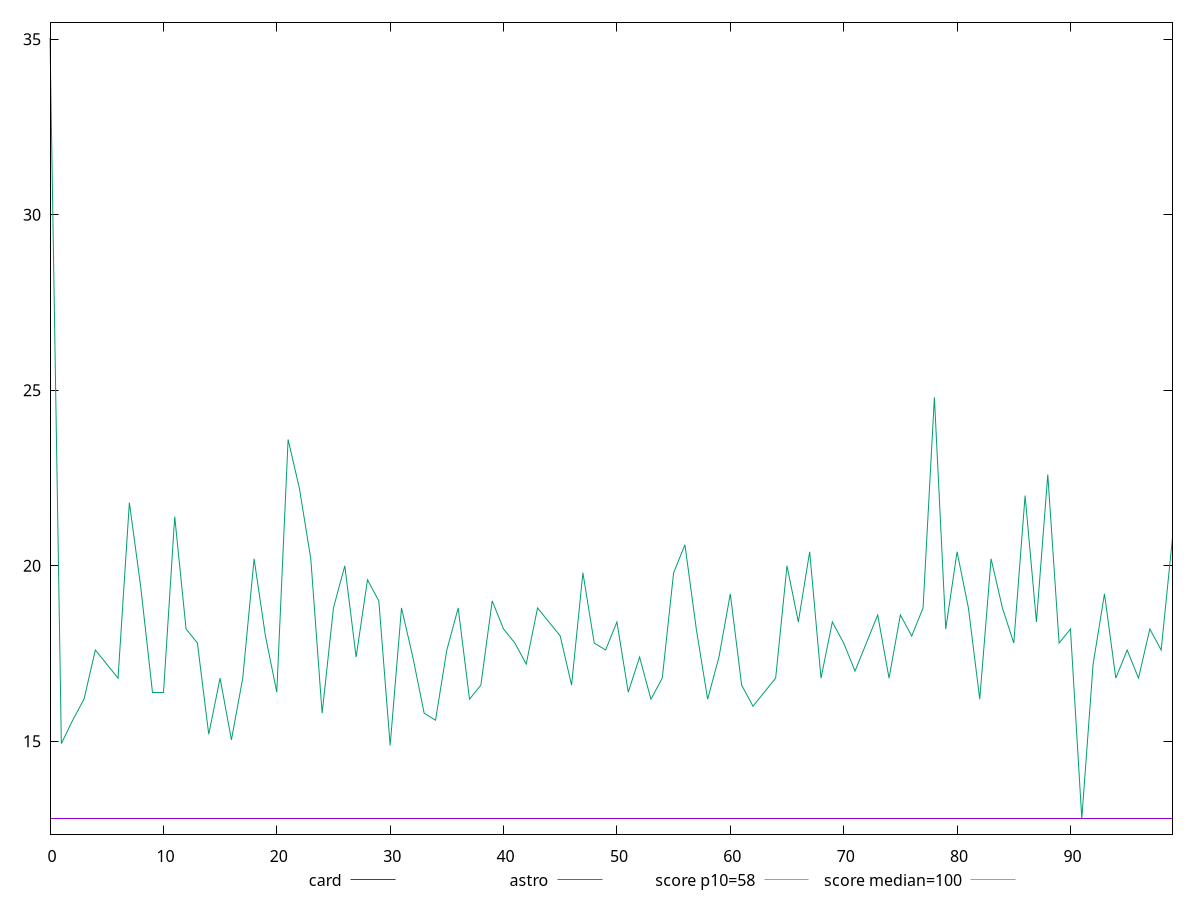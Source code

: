 reset

$card <<EOF
0 12.8
1 12.8
2 12.8
3 12.8
4 12.8
5 12.8
6 12.8
7 12.8
8 12.8
9 12.8
10 12.8
11 12.8
12 12.8
13 12.8
14 12.8
15 12.8
16 12.8
17 12.8
18 12.8
19 12.8
20 12.8
21 12.8
22 12.8
23 12.8
24 12.8
25 12.8
26 12.8
27 12.8
28 12.8
29 12.8
30 12.8
31 12.8
32 12.8
33 12.8
34 12.8
35 12.8
36 12.8
37 12.8
38 12.8
39 12.8
40 12.8
41 12.8
42 12.8
43 12.8
44 12.8
45 12.8
46 12.8
47 12.8
48 12.8
49 12.8
50 12.8
51 12.8
52 12.8
53 12.8
54 12.8
55 12.8
56 12.8
57 12.8
58 12.8
59 12.8
60 12.8
62 12.8
63 12.8
64 12.8
65 12.8
66 12.8
67 12.8
68 12.8
69 12.8
70 12.8
71 12.8
72 12.8
73 12.8
74 12.8
75 12.8
76 12.8
77 12.8
78 12.8
79 12.8
80 12.8
81 12.8
82 12.8
83 12.8
84 12.8
85 12.8
86 12.8
87 12.8
88 12.8
89 12.8
90 12.8
91 12.8
92 12.8
93 12.8
94 12.8
95 12.8
96 12.8
97 12.8
98 12.8
99 12.8
EOF

$astro <<EOF
0 35.04
1 14.933333333333335
2 15.600000000000001
3 16.20000000000018
4 17.6
5 17.2
6 16.8
7 21.8
8 19.400000000000002
9 16.400000000000002
10 16.400000000000183
11 21.400000000000002
12 18.2
13 17.800000000000182
14 15.200000000000001
15 16.79999999999982
16 15.040000000000001
17 16.8
18 20.200000000000003
19 18
20 16.400000000000002
21 23.6
22 22.200000000000003
23 20.200000000000003
24 15.8
25 18.8
26 20
27 17.400000000000002
28 19.6
29 19
30 14.880000000000003
31 18.8
32 17.400000000000002
33 15.8
34 15.600000000000001
35 17.6
36 18.8
37 16.2
38 16.6
39 19
40 18.2
41 17.8
42 17.2
43 18.8
44 18.400000000000002
45 18
46 16.599999999999817
47 19.8
48 17.79999999999982
49 17.6
50 18.400000000000002
51 16.400000000000002
52 17.400000000000002
53 16.2
54 16.8
55 19.800000000000182
56 20.6
57 18.2
58 16.2
59 17.400000000000002
60 19.200000000000003
61 16.6
62 16
63 16.400000000000002
64 16.8
65 20
66 18.400000000000002
67 20.400000000000002
68 16.8
69 18.400000000000002
70 17.8
71 17
72 17.8
73 18.6
74 16.8
75 18.6
76 18
77 18.8
78 24.8
79 18.2
80 20.400000000000002
81 18.8
82 16.2
83 20.200000000000003
84 18.8
85 17.8
86 22
87 18.400000000000002
88 22.6
89 17.8
90 18.2
91 12.8
92 17.2
93 19.200000000000003
94 16.8
95 17.6
96 16.8
97 18.2
98 17.6
99 20.8
EOF

set key outside below
set xrange [0:99]
set yrange [12.3552:35.4848]
set trange [12.3552:35.4848]
set terminal svg size 640, 520 enhanced background rgb 'white'
set output "reports/report_00030_2021-02-24T20-42-31.540Z/estimated-input-latency/comparison/line/2_vs_3.svg"

plot $card title "card" with line, \
     $astro title "astro" with line, \
     58 title "score p10=58", \
     100 title "score median=100"

reset
